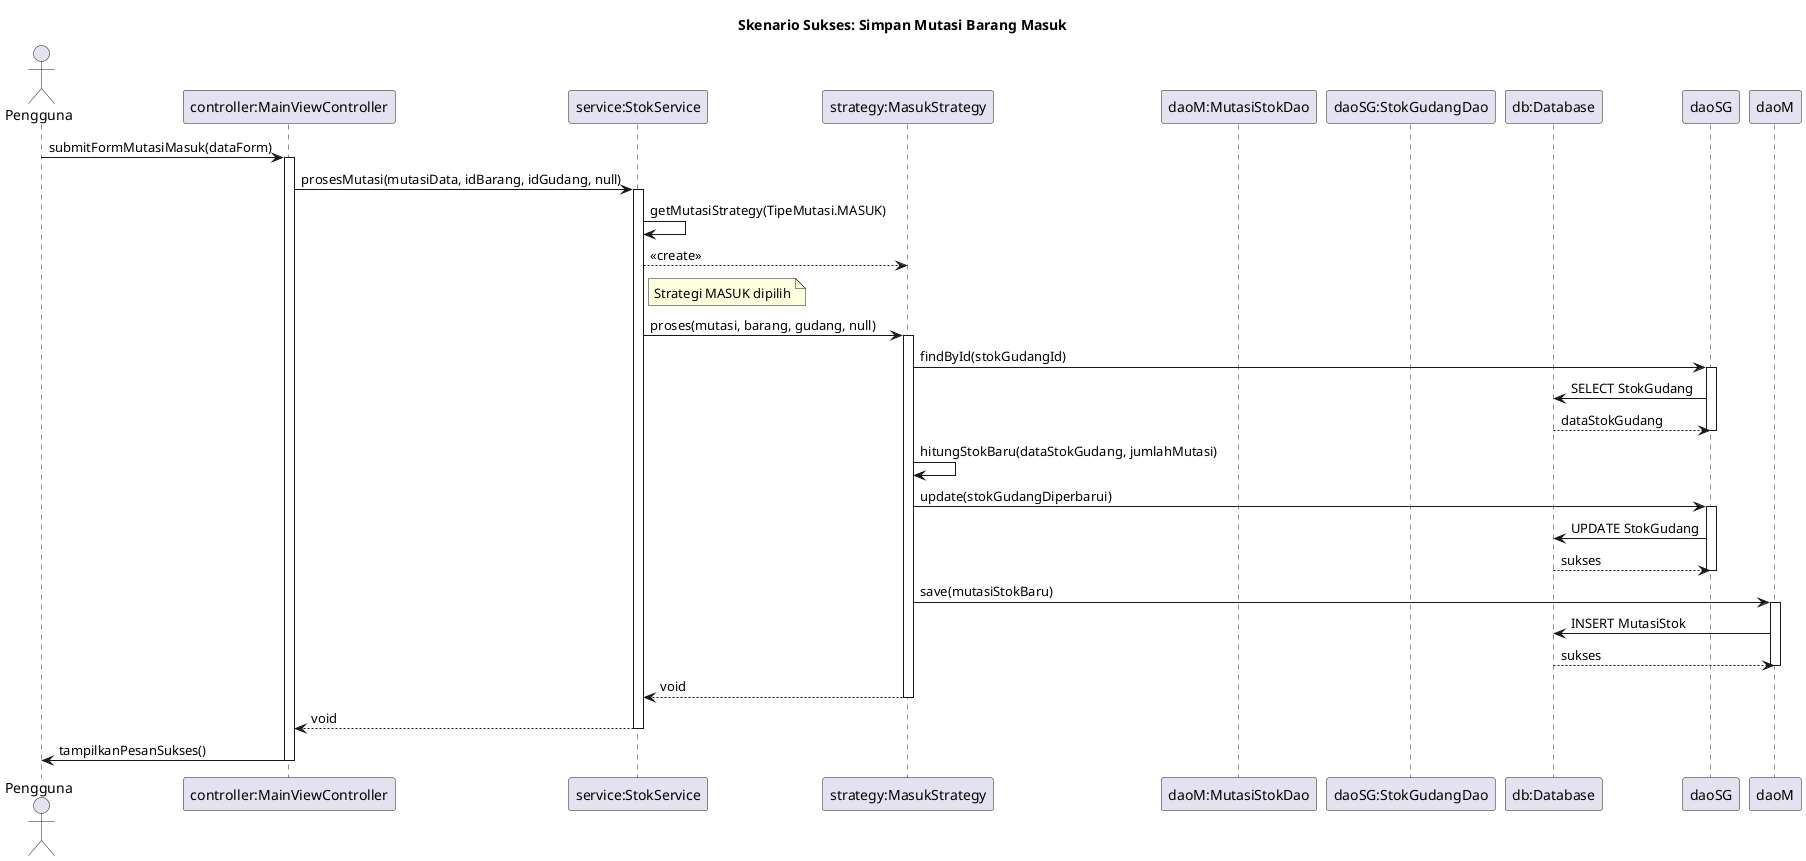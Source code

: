 @startuml
title Skenario Sukses: Simpan Mutasi Barang Masuk

actor Pengguna
participant "controller:MainViewController" as Controller
participant "service:StokService" as Service
participant "strategy:MasukStrategy" as MasukStrategy
participant "daoM:MutasiStokDao" as MutasiStokDao
participant "daoSG:StokGudangDao" as StokGudangDao
participant "db:Database" as DB

Pengguna -> Controller : submitFormMutasiMasuk(dataForm)
activate Controller

Controller -> Service : prosesMutasi(mutasiData, idBarang, idGudang, null)
activate Service

Service -> Service : getMutasiStrategy(TipeMutasi.MASUK)
Service --> MasukStrategy : <<create>>
note right of Service : Strategi MASUK dipilih

Service -> MasukStrategy : proses(mutasi, barang, gudang, null)
activate MasukStrategy

MasukStrategy -> daoSG : findById(stokGudangId)
activate daoSG
daoSG -> DB : SELECT StokGudang
DB --> daoSG : dataStokGudang
deactivate daoSG
MasukStrategy -> MasukStrategy : hitungStokBaru(dataStokGudang, jumlahMutasi)
MasukStrategy -> daoSG : update(stokGudangDiperbarui)
activate daoSG
daoSG -> DB : UPDATE StokGudang
DB --> daoSG : sukses
deactivate daoSG

MasukStrategy -> daoM : save(mutasiStokBaru)
activate daoM
daoM -> DB : INSERT MutasiStok
DB --> daoM : sukses
deactivate daoM

MasukStrategy --> Service : void
deactivate MasukStrategy
Service --> Controller : void
deactivate Service

Controller -> Pengguna : tampilkanPesanSukses()
deactivate Controller

@enduml
